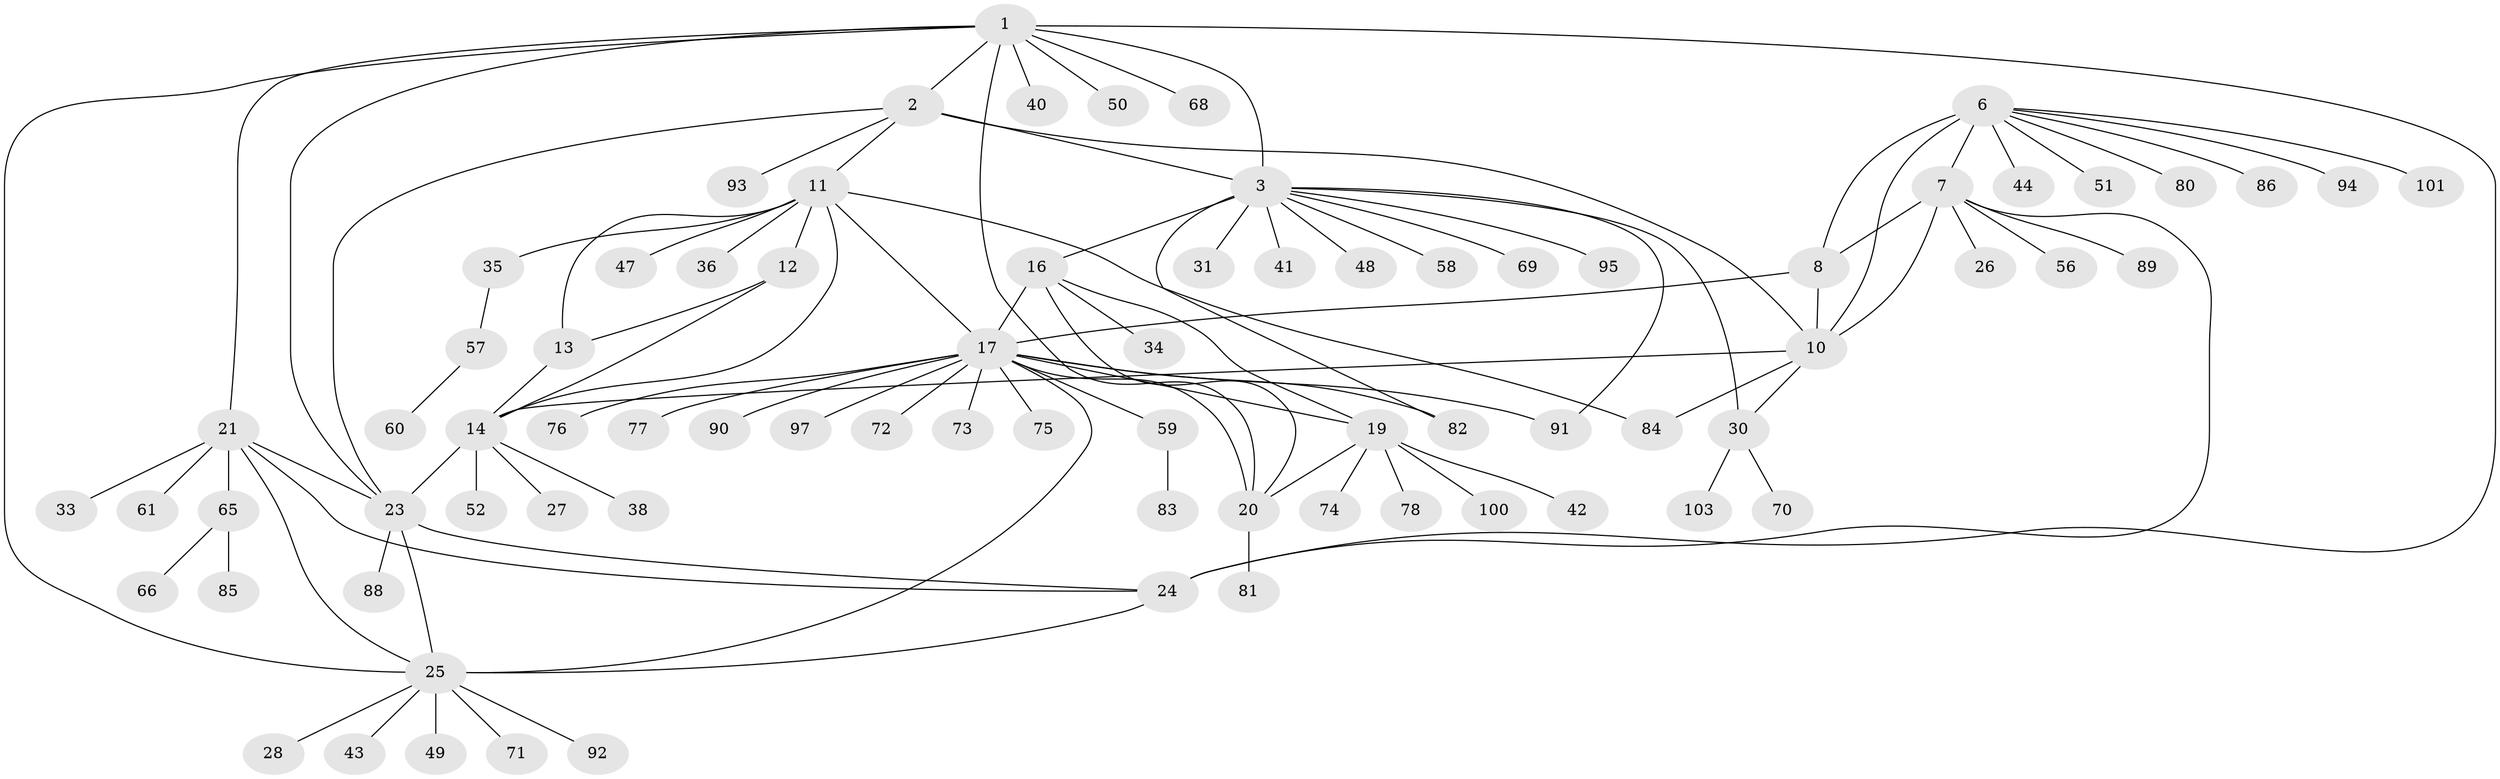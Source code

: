 // original degree distribution, {7: 0.038461538461538464, 5: 0.028846153846153848, 4: 0.04807692307692308, 14: 0.009615384615384616, 8: 0.019230769230769232, 9: 0.038461538461538464, 6: 0.038461538461538464, 11: 0.038461538461538464, 1: 0.5769230769230769, 2: 0.15384615384615385, 3: 0.009615384615384616}
// Generated by graph-tools (version 1.1) at 2025/42/03/06/25 10:42:09]
// undirected, 78 vertices, 105 edges
graph export_dot {
graph [start="1"]
  node [color=gray90,style=filled];
  1 [super="+22"];
  2 [super="+5"];
  3 [super="+4"];
  6 [super="+9"];
  7 [super="+63"];
  8 [super="+104"];
  10 [super="+29"];
  11 [super="+45"];
  12 [super="+53"];
  13 [super="+15"];
  14;
  16 [super="+46"];
  17 [super="+18"];
  19 [super="+96"];
  20 [super="+37"];
  21 [super="+62"];
  23 [super="+32"];
  24;
  25 [super="+99"];
  26;
  27 [super="+64"];
  28;
  30 [super="+39"];
  31;
  33;
  34;
  35;
  36 [super="+54"];
  38;
  40;
  41;
  42;
  43;
  44;
  47 [super="+98"];
  48;
  49;
  50;
  51 [super="+55"];
  52;
  56;
  57;
  58;
  59;
  60;
  61;
  65 [super="+79"];
  66 [super="+67"];
  68;
  69;
  70;
  71;
  72;
  73;
  74;
  75;
  76;
  77;
  78;
  80;
  81 [super="+102"];
  82 [super="+87"];
  83;
  84;
  85;
  86;
  88;
  89;
  90;
  91;
  92;
  93;
  94;
  95;
  97;
  100;
  101;
  103;
  1 -- 2 [weight=2];
  1 -- 3 [weight=2];
  1 -- 50;
  1 -- 68;
  1 -- 21;
  1 -- 23;
  1 -- 40;
  1 -- 24;
  1 -- 25;
  1 -- 20;
  2 -- 3 [weight=4];
  2 -- 10;
  2 -- 11;
  2 -- 93;
  2 -- 23;
  3 -- 69;
  3 -- 41;
  3 -- 16;
  3 -- 48;
  3 -- 58;
  3 -- 91;
  3 -- 31;
  3 -- 30;
  3 -- 95;
  3 -- 82;
  6 -- 7 [weight=2];
  6 -- 8 [weight=2];
  6 -- 10 [weight=2];
  6 -- 44;
  6 -- 51;
  6 -- 80;
  6 -- 86;
  6 -- 101;
  6 -- 94;
  7 -- 8;
  7 -- 10;
  7 -- 24;
  7 -- 26;
  7 -- 56;
  7 -- 89;
  8 -- 10;
  8 -- 17;
  10 -- 14;
  10 -- 84;
  10 -- 30;
  11 -- 12;
  11 -- 13 [weight=2];
  11 -- 14;
  11 -- 17 [weight=2];
  11 -- 35;
  11 -- 36;
  11 -- 47;
  11 -- 84;
  12 -- 13 [weight=2];
  12 -- 14;
  13 -- 14 [weight=2];
  14 -- 23;
  14 -- 27;
  14 -- 38;
  14 -- 52;
  16 -- 17 [weight=2];
  16 -- 19;
  16 -- 20;
  16 -- 34;
  17 -- 19 [weight=2];
  17 -- 20 [weight=2];
  17 -- 25;
  17 -- 72;
  17 -- 76;
  17 -- 77;
  17 -- 82;
  17 -- 90;
  17 -- 97;
  17 -- 73;
  17 -- 59;
  17 -- 75;
  17 -- 91;
  19 -- 20;
  19 -- 42;
  19 -- 74;
  19 -- 78;
  19 -- 100;
  20 -- 81;
  21 -- 23;
  21 -- 24;
  21 -- 25;
  21 -- 33;
  21 -- 61;
  21 -- 65;
  23 -- 24;
  23 -- 25;
  23 -- 88;
  24 -- 25;
  25 -- 28;
  25 -- 43;
  25 -- 49;
  25 -- 71;
  25 -- 92;
  30 -- 70;
  30 -- 103;
  35 -- 57;
  57 -- 60;
  59 -- 83;
  65 -- 66;
  65 -- 85;
}

